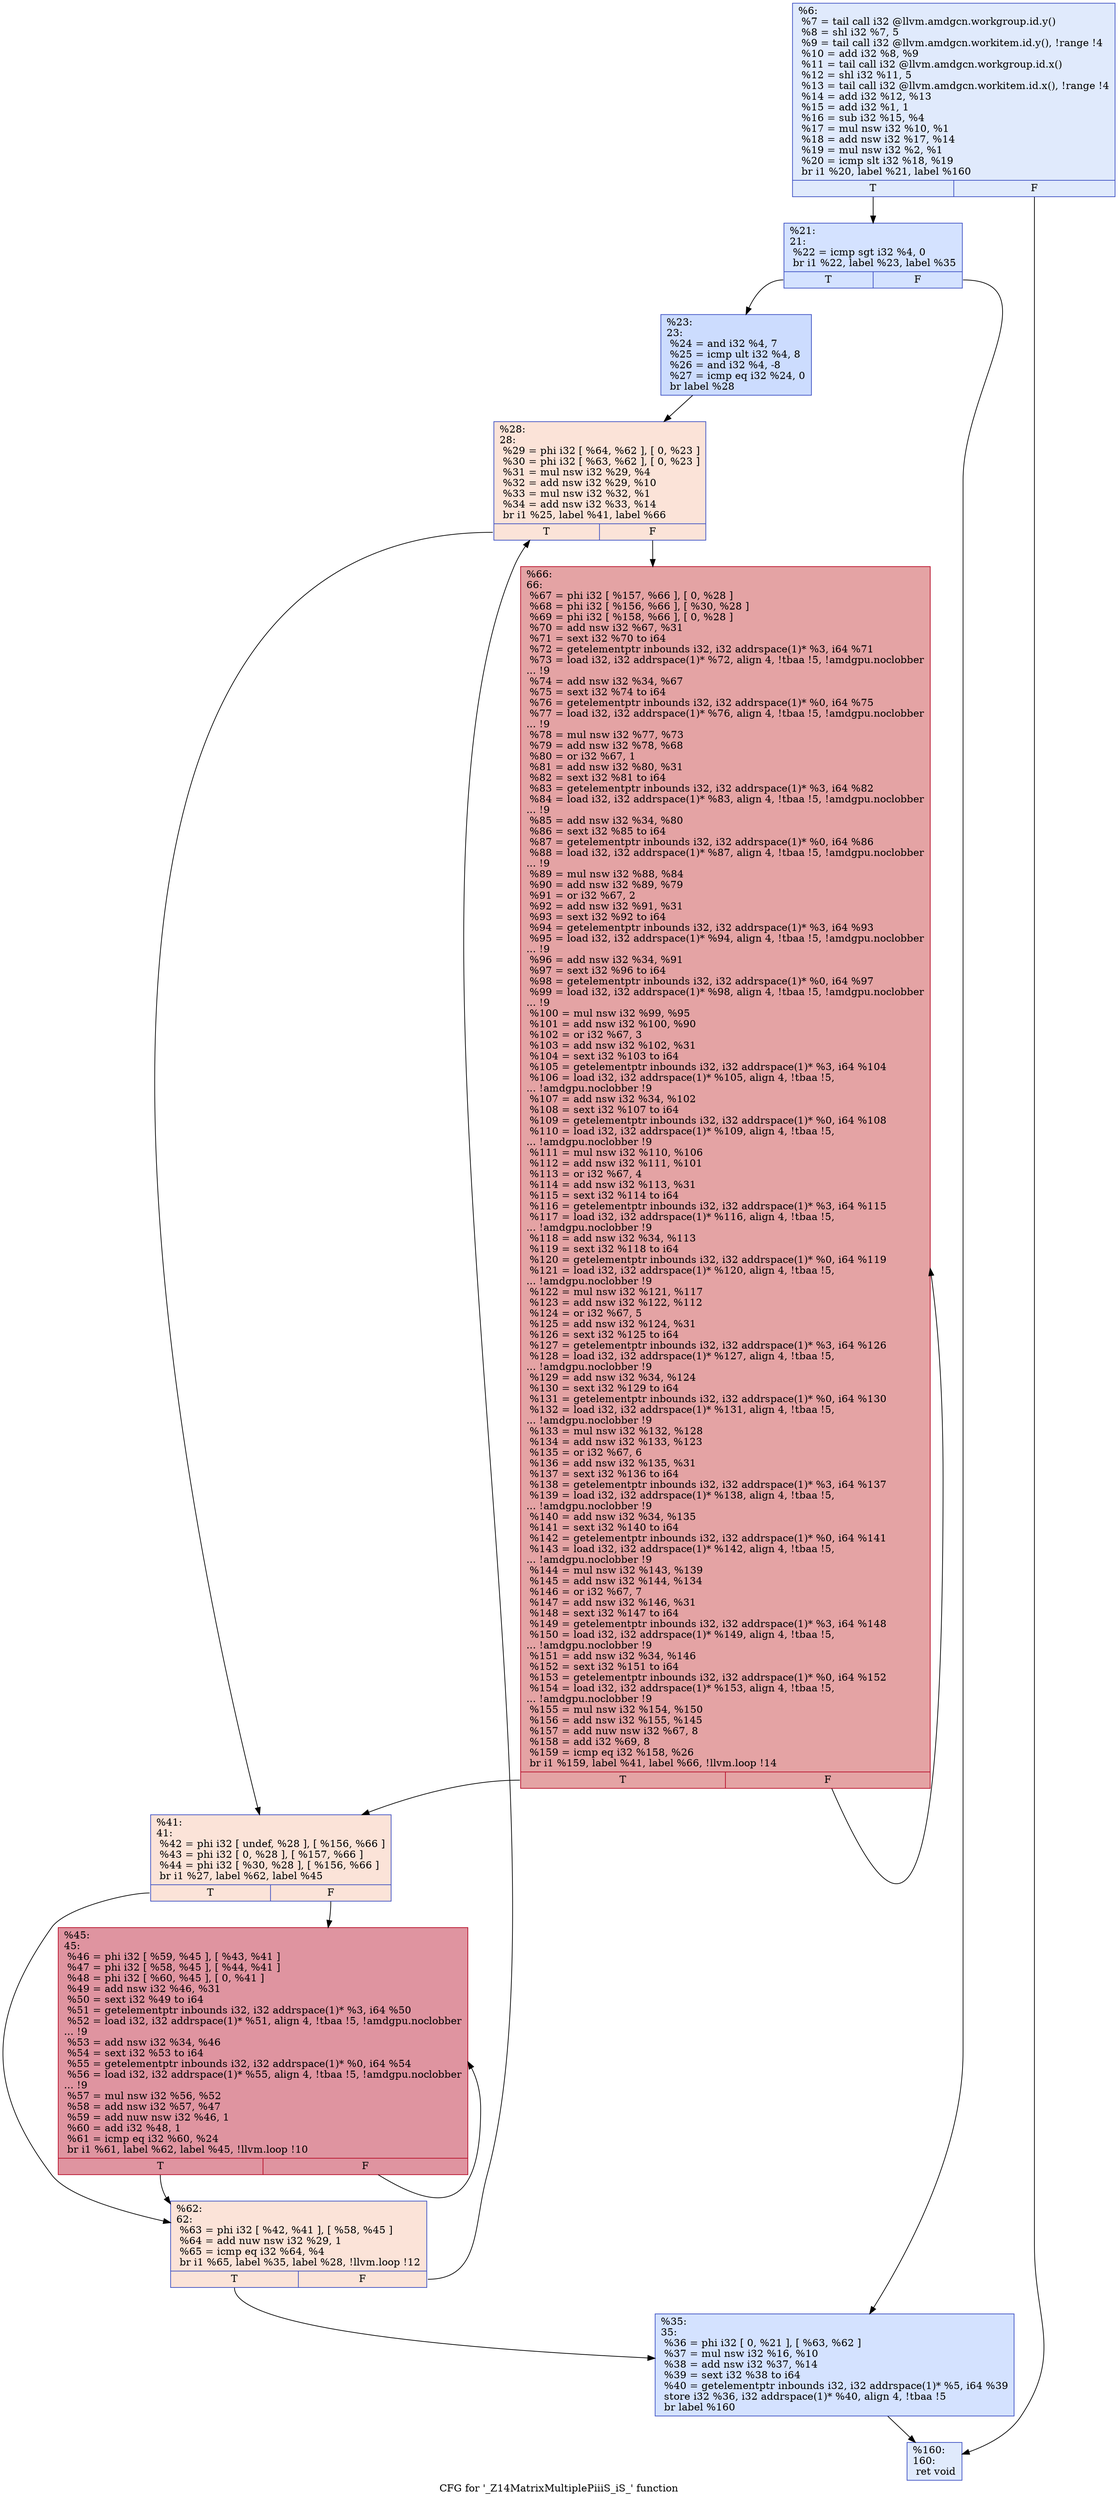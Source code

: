 digraph "CFG for '_Z14MatrixMultiplePiiiS_iS_' function" {
	label="CFG for '_Z14MatrixMultiplePiiiS_iS_' function";

	Node0x64b09d0 [shape=record,color="#3d50c3ff", style=filled, fillcolor="#b9d0f970",label="{%6:\l  %7 = tail call i32 @llvm.amdgcn.workgroup.id.y()\l  %8 = shl i32 %7, 5\l  %9 = tail call i32 @llvm.amdgcn.workitem.id.y(), !range !4\l  %10 = add i32 %8, %9\l  %11 = tail call i32 @llvm.amdgcn.workgroup.id.x()\l  %12 = shl i32 %11, 5\l  %13 = tail call i32 @llvm.amdgcn.workitem.id.x(), !range !4\l  %14 = add i32 %12, %13\l  %15 = add i32 %1, 1\l  %16 = sub i32 %15, %4\l  %17 = mul nsw i32 %10, %1\l  %18 = add nsw i32 %17, %14\l  %19 = mul nsw i32 %2, %1\l  %20 = icmp slt i32 %18, %19\l  br i1 %20, label %21, label %160\l|{<s0>T|<s1>F}}"];
	Node0x64b09d0:s0 -> Node0x64b3010;
	Node0x64b09d0:s1 -> Node0x64b30a0;
	Node0x64b3010 [shape=record,color="#3d50c3ff", style=filled, fillcolor="#9ebeff70",label="{%21:\l21:                                               \l  %22 = icmp sgt i32 %4, 0\l  br i1 %22, label %23, label %35\l|{<s0>T|<s1>F}}"];
	Node0x64b3010:s0 -> Node0x64b32a0;
	Node0x64b3010:s1 -> Node0x64b32f0;
	Node0x64b32a0 [shape=record,color="#3d50c3ff", style=filled, fillcolor="#8caffe70",label="{%23:\l23:                                               \l  %24 = and i32 %4, 7\l  %25 = icmp ult i32 %4, 8\l  %26 = and i32 %4, -8\l  %27 = icmp eq i32 %24, 0\l  br label %28\l}"];
	Node0x64b32a0 -> Node0x64b3700;
	Node0x64b3700 [shape=record,color="#3d50c3ff", style=filled, fillcolor="#f6bfa670",label="{%28:\l28:                                               \l  %29 = phi i32 [ %64, %62 ], [ 0, %23 ]\l  %30 = phi i32 [ %63, %62 ], [ 0, %23 ]\l  %31 = mul nsw i32 %29, %4\l  %32 = add nsw i32 %29, %10\l  %33 = mul nsw i32 %32, %1\l  %34 = add nsw i32 %33, %14\l  br i1 %25, label %41, label %66\l|{<s0>T|<s1>F}}"];
	Node0x64b3700:s0 -> Node0x64b2de0;
	Node0x64b3700:s1 -> Node0x64b3e50;
	Node0x64b32f0 [shape=record,color="#3d50c3ff", style=filled, fillcolor="#9ebeff70",label="{%35:\l35:                                               \l  %36 = phi i32 [ 0, %21 ], [ %63, %62 ]\l  %37 = mul nsw i32 %16, %10\l  %38 = add nsw i32 %37, %14\l  %39 = sext i32 %38 to i64\l  %40 = getelementptr inbounds i32, i32 addrspace(1)* %5, i64 %39\l  store i32 %36, i32 addrspace(1)* %40, align 4, !tbaa !5\l  br label %160\l}"];
	Node0x64b32f0 -> Node0x64b30a0;
	Node0x64b2de0 [shape=record,color="#3d50c3ff", style=filled, fillcolor="#f6bfa670",label="{%41:\l41:                                               \l  %42 = phi i32 [ undef, %28 ], [ %156, %66 ]\l  %43 = phi i32 [ 0, %28 ], [ %157, %66 ]\l  %44 = phi i32 [ %30, %28 ], [ %156, %66 ]\l  br i1 %27, label %62, label %45\l|{<s0>T|<s1>F}}"];
	Node0x64b2de0:s0 -> Node0x64b37f0;
	Node0x64b2de0:s1 -> Node0x64b4b00;
	Node0x64b4b00 [shape=record,color="#b70d28ff", style=filled, fillcolor="#b70d2870",label="{%45:\l45:                                               \l  %46 = phi i32 [ %59, %45 ], [ %43, %41 ]\l  %47 = phi i32 [ %58, %45 ], [ %44, %41 ]\l  %48 = phi i32 [ %60, %45 ], [ 0, %41 ]\l  %49 = add nsw i32 %46, %31\l  %50 = sext i32 %49 to i64\l  %51 = getelementptr inbounds i32, i32 addrspace(1)* %3, i64 %50\l  %52 = load i32, i32 addrspace(1)* %51, align 4, !tbaa !5, !amdgpu.noclobber\l... !9\l  %53 = add nsw i32 %34, %46\l  %54 = sext i32 %53 to i64\l  %55 = getelementptr inbounds i32, i32 addrspace(1)* %0, i64 %54\l  %56 = load i32, i32 addrspace(1)* %55, align 4, !tbaa !5, !amdgpu.noclobber\l... !9\l  %57 = mul nsw i32 %56, %52\l  %58 = add nsw i32 %57, %47\l  %59 = add nuw nsw i32 %46, 1\l  %60 = add i32 %48, 1\l  %61 = icmp eq i32 %60, %24\l  br i1 %61, label %62, label %45, !llvm.loop !10\l|{<s0>T|<s1>F}}"];
	Node0x64b4b00:s0 -> Node0x64b37f0;
	Node0x64b4b00:s1 -> Node0x64b4b00;
	Node0x64b37f0 [shape=record,color="#3d50c3ff", style=filled, fillcolor="#f6bfa670",label="{%62:\l62:                                               \l  %63 = phi i32 [ %42, %41 ], [ %58, %45 ]\l  %64 = add nuw nsw i32 %29, 1\l  %65 = icmp eq i32 %64, %4\l  br i1 %65, label %35, label %28, !llvm.loop !12\l|{<s0>T|<s1>F}}"];
	Node0x64b37f0:s0 -> Node0x64b32f0;
	Node0x64b37f0:s1 -> Node0x64b3700;
	Node0x64b3e50 [shape=record,color="#b70d28ff", style=filled, fillcolor="#c32e3170",label="{%66:\l66:                                               \l  %67 = phi i32 [ %157, %66 ], [ 0, %28 ]\l  %68 = phi i32 [ %156, %66 ], [ %30, %28 ]\l  %69 = phi i32 [ %158, %66 ], [ 0, %28 ]\l  %70 = add nsw i32 %67, %31\l  %71 = sext i32 %70 to i64\l  %72 = getelementptr inbounds i32, i32 addrspace(1)* %3, i64 %71\l  %73 = load i32, i32 addrspace(1)* %72, align 4, !tbaa !5, !amdgpu.noclobber\l... !9\l  %74 = add nsw i32 %34, %67\l  %75 = sext i32 %74 to i64\l  %76 = getelementptr inbounds i32, i32 addrspace(1)* %0, i64 %75\l  %77 = load i32, i32 addrspace(1)* %76, align 4, !tbaa !5, !amdgpu.noclobber\l... !9\l  %78 = mul nsw i32 %77, %73\l  %79 = add nsw i32 %78, %68\l  %80 = or i32 %67, 1\l  %81 = add nsw i32 %80, %31\l  %82 = sext i32 %81 to i64\l  %83 = getelementptr inbounds i32, i32 addrspace(1)* %3, i64 %82\l  %84 = load i32, i32 addrspace(1)* %83, align 4, !tbaa !5, !amdgpu.noclobber\l... !9\l  %85 = add nsw i32 %34, %80\l  %86 = sext i32 %85 to i64\l  %87 = getelementptr inbounds i32, i32 addrspace(1)* %0, i64 %86\l  %88 = load i32, i32 addrspace(1)* %87, align 4, !tbaa !5, !amdgpu.noclobber\l... !9\l  %89 = mul nsw i32 %88, %84\l  %90 = add nsw i32 %89, %79\l  %91 = or i32 %67, 2\l  %92 = add nsw i32 %91, %31\l  %93 = sext i32 %92 to i64\l  %94 = getelementptr inbounds i32, i32 addrspace(1)* %3, i64 %93\l  %95 = load i32, i32 addrspace(1)* %94, align 4, !tbaa !5, !amdgpu.noclobber\l... !9\l  %96 = add nsw i32 %34, %91\l  %97 = sext i32 %96 to i64\l  %98 = getelementptr inbounds i32, i32 addrspace(1)* %0, i64 %97\l  %99 = load i32, i32 addrspace(1)* %98, align 4, !tbaa !5, !amdgpu.noclobber\l... !9\l  %100 = mul nsw i32 %99, %95\l  %101 = add nsw i32 %100, %90\l  %102 = or i32 %67, 3\l  %103 = add nsw i32 %102, %31\l  %104 = sext i32 %103 to i64\l  %105 = getelementptr inbounds i32, i32 addrspace(1)* %3, i64 %104\l  %106 = load i32, i32 addrspace(1)* %105, align 4, !tbaa !5,\l... !amdgpu.noclobber !9\l  %107 = add nsw i32 %34, %102\l  %108 = sext i32 %107 to i64\l  %109 = getelementptr inbounds i32, i32 addrspace(1)* %0, i64 %108\l  %110 = load i32, i32 addrspace(1)* %109, align 4, !tbaa !5,\l... !amdgpu.noclobber !9\l  %111 = mul nsw i32 %110, %106\l  %112 = add nsw i32 %111, %101\l  %113 = or i32 %67, 4\l  %114 = add nsw i32 %113, %31\l  %115 = sext i32 %114 to i64\l  %116 = getelementptr inbounds i32, i32 addrspace(1)* %3, i64 %115\l  %117 = load i32, i32 addrspace(1)* %116, align 4, !tbaa !5,\l... !amdgpu.noclobber !9\l  %118 = add nsw i32 %34, %113\l  %119 = sext i32 %118 to i64\l  %120 = getelementptr inbounds i32, i32 addrspace(1)* %0, i64 %119\l  %121 = load i32, i32 addrspace(1)* %120, align 4, !tbaa !5,\l... !amdgpu.noclobber !9\l  %122 = mul nsw i32 %121, %117\l  %123 = add nsw i32 %122, %112\l  %124 = or i32 %67, 5\l  %125 = add nsw i32 %124, %31\l  %126 = sext i32 %125 to i64\l  %127 = getelementptr inbounds i32, i32 addrspace(1)* %3, i64 %126\l  %128 = load i32, i32 addrspace(1)* %127, align 4, !tbaa !5,\l... !amdgpu.noclobber !9\l  %129 = add nsw i32 %34, %124\l  %130 = sext i32 %129 to i64\l  %131 = getelementptr inbounds i32, i32 addrspace(1)* %0, i64 %130\l  %132 = load i32, i32 addrspace(1)* %131, align 4, !tbaa !5,\l... !amdgpu.noclobber !9\l  %133 = mul nsw i32 %132, %128\l  %134 = add nsw i32 %133, %123\l  %135 = or i32 %67, 6\l  %136 = add nsw i32 %135, %31\l  %137 = sext i32 %136 to i64\l  %138 = getelementptr inbounds i32, i32 addrspace(1)* %3, i64 %137\l  %139 = load i32, i32 addrspace(1)* %138, align 4, !tbaa !5,\l... !amdgpu.noclobber !9\l  %140 = add nsw i32 %34, %135\l  %141 = sext i32 %140 to i64\l  %142 = getelementptr inbounds i32, i32 addrspace(1)* %0, i64 %141\l  %143 = load i32, i32 addrspace(1)* %142, align 4, !tbaa !5,\l... !amdgpu.noclobber !9\l  %144 = mul nsw i32 %143, %139\l  %145 = add nsw i32 %144, %134\l  %146 = or i32 %67, 7\l  %147 = add nsw i32 %146, %31\l  %148 = sext i32 %147 to i64\l  %149 = getelementptr inbounds i32, i32 addrspace(1)* %3, i64 %148\l  %150 = load i32, i32 addrspace(1)* %149, align 4, !tbaa !5,\l... !amdgpu.noclobber !9\l  %151 = add nsw i32 %34, %146\l  %152 = sext i32 %151 to i64\l  %153 = getelementptr inbounds i32, i32 addrspace(1)* %0, i64 %152\l  %154 = load i32, i32 addrspace(1)* %153, align 4, !tbaa !5,\l... !amdgpu.noclobber !9\l  %155 = mul nsw i32 %154, %150\l  %156 = add nsw i32 %155, %145\l  %157 = add nuw nsw i32 %67, 8\l  %158 = add i32 %69, 8\l  %159 = icmp eq i32 %158, %26\l  br i1 %159, label %41, label %66, !llvm.loop !14\l|{<s0>T|<s1>F}}"];
	Node0x64b3e50:s0 -> Node0x64b2de0;
	Node0x64b3e50:s1 -> Node0x64b3e50;
	Node0x64b30a0 [shape=record,color="#3d50c3ff", style=filled, fillcolor="#b9d0f970",label="{%160:\l160:                                              \l  ret void\l}"];
}
